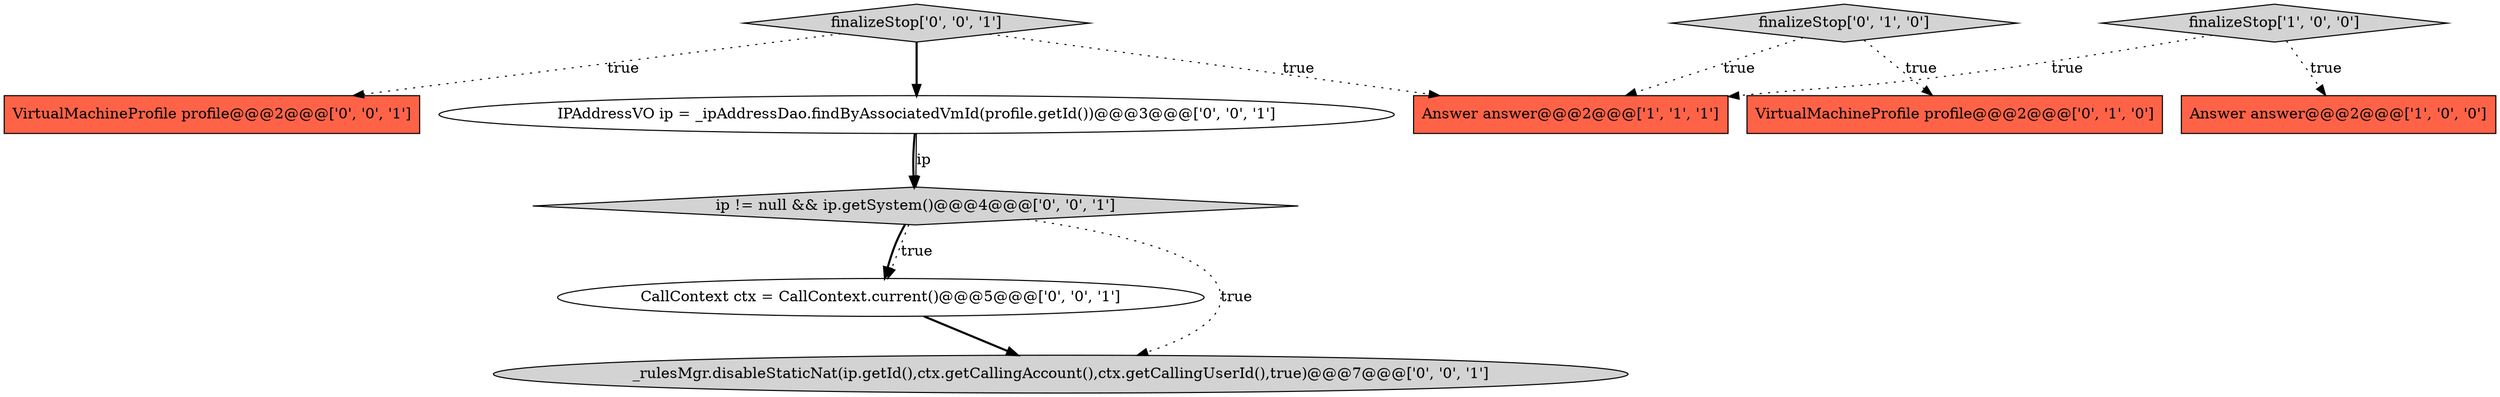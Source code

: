 digraph {
9 [style = filled, label = "VirtualMachineProfile profile@@@2@@@['0', '0', '1']", fillcolor = tomato, shape = box image = "AAA0AAABBB3BBB"];
2 [style = filled, label = "Answer answer@@@2@@@['1', '1', '1']", fillcolor = tomato, shape = box image = "AAA0AAABBB1BBB"];
10 [style = filled, label = "CallContext ctx = CallContext.current()@@@5@@@['0', '0', '1']", fillcolor = white, shape = ellipse image = "AAA0AAABBB3BBB"];
4 [style = filled, label = "finalizeStop['0', '1', '0']", fillcolor = lightgray, shape = diamond image = "AAA0AAABBB2BBB"];
5 [style = filled, label = "ip != null && ip.getSystem()@@@4@@@['0', '0', '1']", fillcolor = lightgray, shape = diamond image = "AAA0AAABBB3BBB"];
8 [style = filled, label = "IPAddressVO ip = _ipAddressDao.findByAssociatedVmId(profile.getId())@@@3@@@['0', '0', '1']", fillcolor = white, shape = ellipse image = "AAA0AAABBB3BBB"];
1 [style = filled, label = "Answer answer@@@2@@@['1', '0', '0']", fillcolor = tomato, shape = box image = "AAA0AAABBB1BBB"];
6 [style = filled, label = "_rulesMgr.disableStaticNat(ip.getId(),ctx.getCallingAccount(),ctx.getCallingUserId(),true)@@@7@@@['0', '0', '1']", fillcolor = lightgray, shape = ellipse image = "AAA0AAABBB3BBB"];
7 [style = filled, label = "finalizeStop['0', '0', '1']", fillcolor = lightgray, shape = diamond image = "AAA0AAABBB3BBB"];
0 [style = filled, label = "finalizeStop['1', '0', '0']", fillcolor = lightgray, shape = diamond image = "AAA0AAABBB1BBB"];
3 [style = filled, label = "VirtualMachineProfile profile@@@2@@@['0', '1', '0']", fillcolor = tomato, shape = box image = "AAA0AAABBB2BBB"];
0->2 [style = dotted, label="true"];
7->2 [style = dotted, label="true"];
5->6 [style = dotted, label="true"];
0->1 [style = dotted, label="true"];
5->10 [style = dotted, label="true"];
7->8 [style = bold, label=""];
8->5 [style = bold, label=""];
10->6 [style = bold, label=""];
4->3 [style = dotted, label="true"];
5->10 [style = bold, label=""];
7->9 [style = dotted, label="true"];
8->5 [style = solid, label="ip"];
4->2 [style = dotted, label="true"];
}
